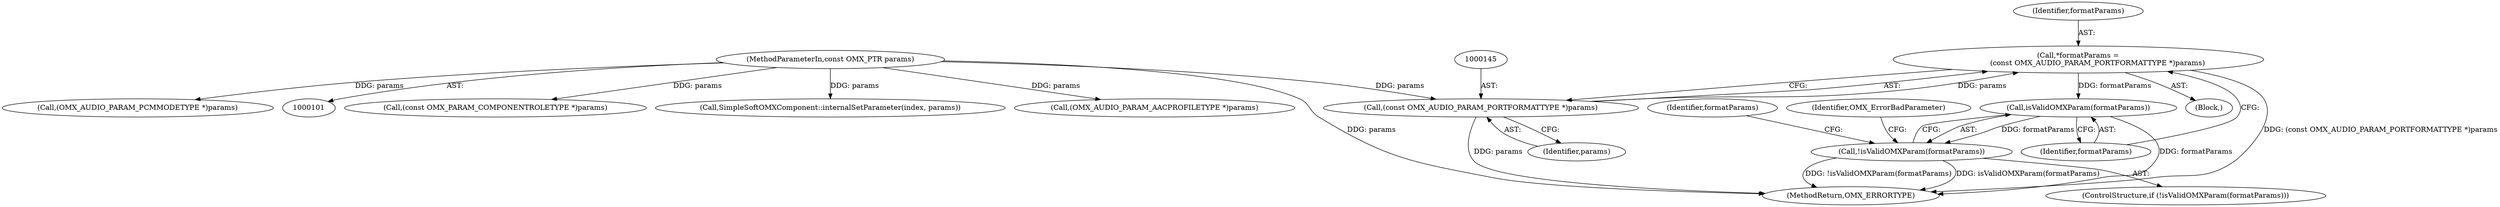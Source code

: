 digraph "0_Android_295c883fe3105b19bcd0f9e07d54c6b589fc5bff_5@pointer" {
"1000142" [label="(Call,*formatParams =\n                 (const OMX_AUDIO_PARAM_PORTFORMATTYPE *)params)"];
"1000144" [label="(Call,(const OMX_AUDIO_PARAM_PORTFORMATTYPE *)params)"];
"1000103" [label="(MethodParameterIn,const OMX_PTR params)"];
"1000149" [label="(Call,isValidOMXParam(formatParams))"];
"1000148" [label="(Call,!isValidOMXParam(formatParams))"];
"1000153" [label="(Identifier,OMX_ErrorBadParameter)"];
"1000148" [label="(Call,!isValidOMXParam(formatParams))"];
"1000113" [label="(Call,(const OMX_PARAM_COMPONENTROLETYPE *)params)"];
"1000150" [label="(Identifier,formatParams)"];
"1000146" [label="(Identifier,params)"];
"1000378" [label="(Call,SimpleSoftOMXComponent::internalSetParameter(index, params))"];
"1000149" [label="(Call,isValidOMXParam(formatParams))"];
"1000206" [label="(Call,(OMX_AUDIO_PARAM_AACPROFILETYPE *)params)"];
"1000338" [label="(Call,(OMX_AUDIO_PARAM_PCMMODETYPE *)params)"];
"1000142" [label="(Call,*formatParams =\n                 (const OMX_AUDIO_PARAM_PORTFORMATTYPE *)params)"];
"1000140" [label="(Block,)"];
"1000144" [label="(Call,(const OMX_AUDIO_PARAM_PORTFORMATTYPE *)params)"];
"1000157" [label="(Identifier,formatParams)"];
"1000143" [label="(Identifier,formatParams)"];
"1000147" [label="(ControlStructure,if (!isValidOMXParam(formatParams)))"];
"1000103" [label="(MethodParameterIn,const OMX_PTR params)"];
"1000381" [label="(MethodReturn,OMX_ERRORTYPE)"];
"1000142" -> "1000140"  [label="AST: "];
"1000142" -> "1000144"  [label="CFG: "];
"1000143" -> "1000142"  [label="AST: "];
"1000144" -> "1000142"  [label="AST: "];
"1000150" -> "1000142"  [label="CFG: "];
"1000142" -> "1000381"  [label="DDG: (const OMX_AUDIO_PARAM_PORTFORMATTYPE *)params"];
"1000144" -> "1000142"  [label="DDG: params"];
"1000142" -> "1000149"  [label="DDG: formatParams"];
"1000144" -> "1000146"  [label="CFG: "];
"1000145" -> "1000144"  [label="AST: "];
"1000146" -> "1000144"  [label="AST: "];
"1000144" -> "1000381"  [label="DDG: params"];
"1000103" -> "1000144"  [label="DDG: params"];
"1000103" -> "1000101"  [label="AST: "];
"1000103" -> "1000381"  [label="DDG: params"];
"1000103" -> "1000113"  [label="DDG: params"];
"1000103" -> "1000206"  [label="DDG: params"];
"1000103" -> "1000338"  [label="DDG: params"];
"1000103" -> "1000378"  [label="DDG: params"];
"1000149" -> "1000148"  [label="AST: "];
"1000149" -> "1000150"  [label="CFG: "];
"1000150" -> "1000149"  [label="AST: "];
"1000148" -> "1000149"  [label="CFG: "];
"1000149" -> "1000381"  [label="DDG: formatParams"];
"1000149" -> "1000148"  [label="DDG: formatParams"];
"1000148" -> "1000147"  [label="AST: "];
"1000153" -> "1000148"  [label="CFG: "];
"1000157" -> "1000148"  [label="CFG: "];
"1000148" -> "1000381"  [label="DDG: isValidOMXParam(formatParams)"];
"1000148" -> "1000381"  [label="DDG: !isValidOMXParam(formatParams)"];
}
